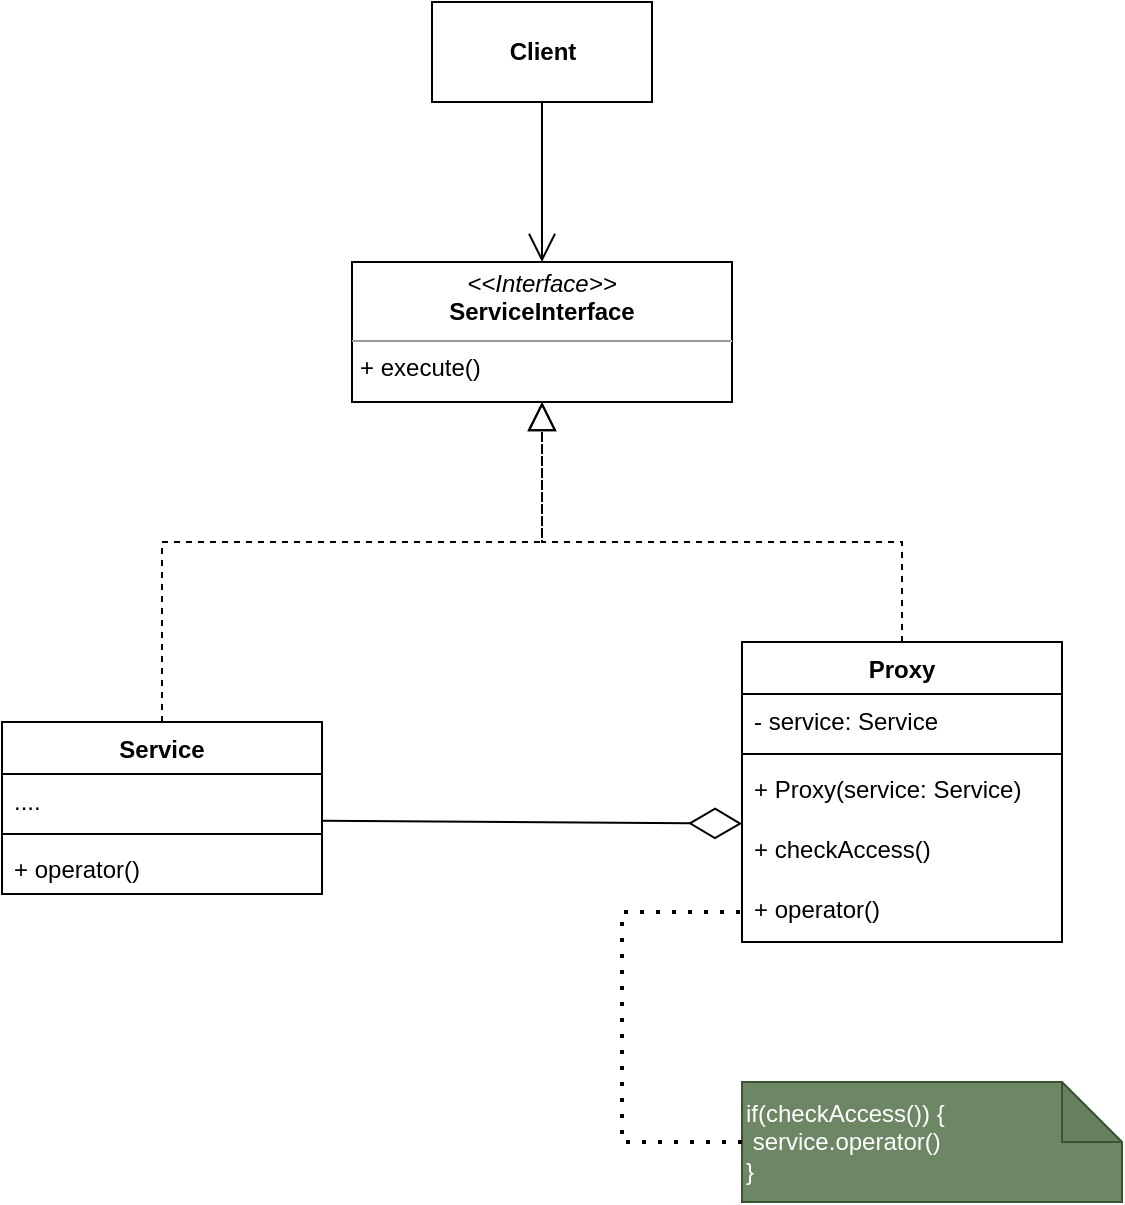 <mxfile version="20.5.1" type="github">
  <diagram id="bQ3TJrQ8F5CF6m3CyqSz" name="第 1 页">
    <mxGraphModel dx="1550" dy="859" grid="1" gridSize="10" guides="1" tooltips="1" connect="1" arrows="1" fold="1" page="1" pageScale="1" pageWidth="827" pageHeight="1169" math="0" shadow="0">
      <root>
        <mxCell id="0" />
        <mxCell id="1" parent="0" />
        <mxCell id="_dHRODRLi2vF83DdnlVy-12" value="&lt;p style=&quot;margin:0px;margin-top:4px;text-align:center;&quot;&gt;&lt;i&gt;&amp;lt;&amp;lt;Interface&amp;gt;&amp;gt;&lt;/i&gt;&lt;br&gt;&lt;b&gt;ServiceInterface&lt;/b&gt;&lt;/p&gt;&lt;hr size=&quot;1&quot;&gt;&lt;p style=&quot;margin:0px;margin-left:4px;&quot;&gt;+ execute()&lt;/p&gt;" style="verticalAlign=top;align=left;overflow=fill;fontSize=12;fontFamily=Helvetica;html=1;" vertex="1" parent="1">
          <mxGeometry x="309" y="220" width="190" height="70" as="geometry" />
        </mxCell>
        <mxCell id="_dHRODRLi2vF83DdnlVy-13" value="Service" style="swimlane;fontStyle=1;align=center;verticalAlign=top;childLayout=stackLayout;horizontal=1;startSize=26;horizontalStack=0;resizeParent=1;resizeParentMax=0;resizeLast=0;collapsible=1;marginBottom=0;" vertex="1" parent="1">
          <mxGeometry x="134" y="450" width="160" height="86" as="geometry" />
        </mxCell>
        <mxCell id="_dHRODRLi2vF83DdnlVy-14" value="...." style="text;strokeColor=none;fillColor=none;align=left;verticalAlign=top;spacingLeft=4;spacingRight=4;overflow=hidden;rotatable=0;points=[[0,0.5],[1,0.5]];portConstraint=eastwest;" vertex="1" parent="_dHRODRLi2vF83DdnlVy-13">
          <mxGeometry y="26" width="160" height="26" as="geometry" />
        </mxCell>
        <mxCell id="_dHRODRLi2vF83DdnlVy-15" value="" style="line;strokeWidth=1;fillColor=none;align=left;verticalAlign=middle;spacingTop=-1;spacingLeft=3;spacingRight=3;rotatable=0;labelPosition=right;points=[];portConstraint=eastwest;strokeColor=inherit;" vertex="1" parent="_dHRODRLi2vF83DdnlVy-13">
          <mxGeometry y="52" width="160" height="8" as="geometry" />
        </mxCell>
        <mxCell id="_dHRODRLi2vF83DdnlVy-16" value="+ operator()" style="text;strokeColor=none;fillColor=none;align=left;verticalAlign=top;spacingLeft=4;spacingRight=4;overflow=hidden;rotatable=0;points=[[0,0.5],[1,0.5]];portConstraint=eastwest;" vertex="1" parent="_dHRODRLi2vF83DdnlVy-13">
          <mxGeometry y="60" width="160" height="26" as="geometry" />
        </mxCell>
        <mxCell id="_dHRODRLi2vF83DdnlVy-17" value="Proxy" style="swimlane;fontStyle=1;align=center;verticalAlign=top;childLayout=stackLayout;horizontal=1;startSize=26;horizontalStack=0;resizeParent=1;resizeParentMax=0;resizeLast=0;collapsible=1;marginBottom=0;" vertex="1" parent="1">
          <mxGeometry x="504" y="410" width="160" height="150" as="geometry" />
        </mxCell>
        <mxCell id="_dHRODRLi2vF83DdnlVy-18" value="- service: Service" style="text;strokeColor=none;fillColor=none;align=left;verticalAlign=top;spacingLeft=4;spacingRight=4;overflow=hidden;rotatable=0;points=[[0,0.5],[1,0.5]];portConstraint=eastwest;" vertex="1" parent="_dHRODRLi2vF83DdnlVy-17">
          <mxGeometry y="26" width="160" height="26" as="geometry" />
        </mxCell>
        <mxCell id="_dHRODRLi2vF83DdnlVy-19" value="" style="line;strokeWidth=1;fillColor=none;align=left;verticalAlign=middle;spacingTop=-1;spacingLeft=3;spacingRight=3;rotatable=0;labelPosition=right;points=[];portConstraint=eastwest;strokeColor=inherit;" vertex="1" parent="_dHRODRLi2vF83DdnlVy-17">
          <mxGeometry y="52" width="160" height="8" as="geometry" />
        </mxCell>
        <mxCell id="_dHRODRLi2vF83DdnlVy-31" value="+ Proxy(service: Service)" style="text;strokeColor=none;fillColor=none;align=left;verticalAlign=top;spacingLeft=4;spacingRight=4;overflow=hidden;rotatable=0;points=[[0,0.5],[1,0.5]];portConstraint=eastwest;" vertex="1" parent="_dHRODRLi2vF83DdnlVy-17">
          <mxGeometry y="60" width="160" height="30" as="geometry" />
        </mxCell>
        <mxCell id="_dHRODRLi2vF83DdnlVy-20" value="+ checkAccess()" style="text;strokeColor=none;fillColor=none;align=left;verticalAlign=top;spacingLeft=4;spacingRight=4;overflow=hidden;rotatable=0;points=[[0,0.5],[1,0.5]];portConstraint=eastwest;" vertex="1" parent="_dHRODRLi2vF83DdnlVy-17">
          <mxGeometry y="90" width="160" height="30" as="geometry" />
        </mxCell>
        <mxCell id="_dHRODRLi2vF83DdnlVy-21" value="+ operator()" style="text;strokeColor=none;fillColor=none;align=left;verticalAlign=top;spacingLeft=4;spacingRight=4;overflow=hidden;rotatable=0;points=[[0,0.5],[1,0.5]];portConstraint=eastwest;" vertex="1" parent="_dHRODRLi2vF83DdnlVy-17">
          <mxGeometry y="120" width="160" height="30" as="geometry" />
        </mxCell>
        <mxCell id="_dHRODRLi2vF83DdnlVy-27" value="" style="endArrow=block;dashed=1;endFill=0;endSize=12;html=1;rounded=0;exitX=0.5;exitY=0;exitDx=0;exitDy=0;entryX=0.5;entryY=1;entryDx=0;entryDy=0;" edge="1" parent="1" source="_dHRODRLi2vF83DdnlVy-13" target="_dHRODRLi2vF83DdnlVy-12">
          <mxGeometry width="160" relative="1" as="geometry">
            <mxPoint x="274" y="330" as="sourcePoint" />
            <mxPoint x="434" y="330" as="targetPoint" />
            <Array as="points">
              <mxPoint x="214" y="360" />
              <mxPoint x="404" y="360" />
            </Array>
          </mxGeometry>
        </mxCell>
        <mxCell id="_dHRODRLi2vF83DdnlVy-28" value="" style="endArrow=block;dashed=1;endFill=0;endSize=12;html=1;rounded=0;exitX=0.5;exitY=0;exitDx=0;exitDy=0;entryX=0.5;entryY=1;entryDx=0;entryDy=0;" edge="1" parent="1" source="_dHRODRLi2vF83DdnlVy-17" target="_dHRODRLi2vF83DdnlVy-12">
          <mxGeometry width="160" relative="1" as="geometry">
            <mxPoint x="224" y="390" as="sourcePoint" />
            <mxPoint x="409" y="310" as="targetPoint" />
            <Array as="points">
              <mxPoint x="584" y="360" />
              <mxPoint x="404" y="360" />
            </Array>
          </mxGeometry>
        </mxCell>
        <mxCell id="_dHRODRLi2vF83DdnlVy-30" value="" style="endArrow=diamondThin;endFill=0;endSize=24;html=1;rounded=0;entryX=0;entryY=0.027;entryDx=0;entryDy=0;entryPerimeter=0;exitX=1;exitY=0.9;exitDx=0;exitDy=0;exitPerimeter=0;" edge="1" parent="1" source="_dHRODRLi2vF83DdnlVy-14" target="_dHRODRLi2vF83DdnlVy-20">
          <mxGeometry width="160" relative="1" as="geometry">
            <mxPoint x="294" y="424" as="sourcePoint" />
            <mxPoint x="458" y="422.5" as="targetPoint" />
          </mxGeometry>
        </mxCell>
        <mxCell id="_dHRODRLi2vF83DdnlVy-32" value="if(checkAccess()) {&lt;br&gt;&lt;span style=&quot;white-space: pre;&quot;&gt;	&lt;/span&gt;service.operator()&lt;br&gt;}" style="shape=note;whiteSpace=wrap;html=1;backgroundOutline=1;darkOpacity=0.05;align=left;fillColor=#6d8764;fontColor=#ffffff;strokeColor=#3A5431;" vertex="1" parent="1">
          <mxGeometry x="504" y="630" width="190" height="60" as="geometry" />
        </mxCell>
        <mxCell id="_dHRODRLi2vF83DdnlVy-33" value="" style="endArrow=none;dashed=1;html=1;dashPattern=1 3;strokeWidth=2;rounded=0;entryX=0;entryY=0.5;entryDx=0;entryDy=0;exitX=0;exitY=0.5;exitDx=0;exitDy=0;exitPerimeter=0;" edge="1" parent="1" source="_dHRODRLi2vF83DdnlVy-32" target="_dHRODRLi2vF83DdnlVy-21">
          <mxGeometry width="50" height="50" relative="1" as="geometry">
            <mxPoint x="394" y="660" as="sourcePoint" />
            <mxPoint x="444" y="610" as="targetPoint" />
            <Array as="points">
              <mxPoint x="444" y="660" />
              <mxPoint x="444" y="545" />
            </Array>
          </mxGeometry>
        </mxCell>
        <mxCell id="_dHRODRLi2vF83DdnlVy-34" value="Client" style="html=1;fontStyle=1" vertex="1" parent="1">
          <mxGeometry x="349" y="90" width="110" height="50" as="geometry" />
        </mxCell>
        <mxCell id="_dHRODRLi2vF83DdnlVy-36" value="" style="endArrow=open;endFill=1;endSize=12;html=1;rounded=0;exitX=0.5;exitY=1;exitDx=0;exitDy=0;entryX=0.5;entryY=0;entryDx=0;entryDy=0;" edge="1" parent="1" source="_dHRODRLi2vF83DdnlVy-34" target="_dHRODRLi2vF83DdnlVy-12">
          <mxGeometry width="160" relative="1" as="geometry">
            <mxPoint x="400" y="170" as="sourcePoint" />
            <mxPoint x="560" y="170" as="targetPoint" />
          </mxGeometry>
        </mxCell>
      </root>
    </mxGraphModel>
  </diagram>
</mxfile>
